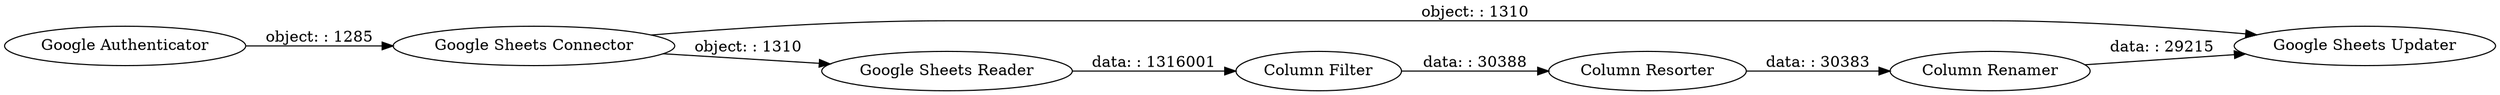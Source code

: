 digraph {
	"-7124392528247684052_5" [label="Google Sheets Connector"]
	"-7124392528247684052_14" [label="Column Renamer"]
	"-7124392528247684052_6" [label="Google Sheets Updater"]
	"-7124392528247684052_13" [label="Column Resorter"]
	"-7124392528247684052_7" [label="Column Filter"]
	"-7124392528247684052_2" [label="Google Sheets Reader"]
	"-7124392528247684052_1" [label="Google Authenticator"]
	"-7124392528247684052_1" -> "-7124392528247684052_5" [label="object: : 1285"]
	"-7124392528247684052_13" -> "-7124392528247684052_14" [label="data: : 30383"]
	"-7124392528247684052_2" -> "-7124392528247684052_7" [label="data: : 1316001"]
	"-7124392528247684052_5" -> "-7124392528247684052_6" [label="object: : 1310"]
	"-7124392528247684052_14" -> "-7124392528247684052_6" [label="data: : 29215"]
	"-7124392528247684052_7" -> "-7124392528247684052_13" [label="data: : 30388"]
	"-7124392528247684052_5" -> "-7124392528247684052_2" [label="object: : 1310"]
	rankdir=LR
}
